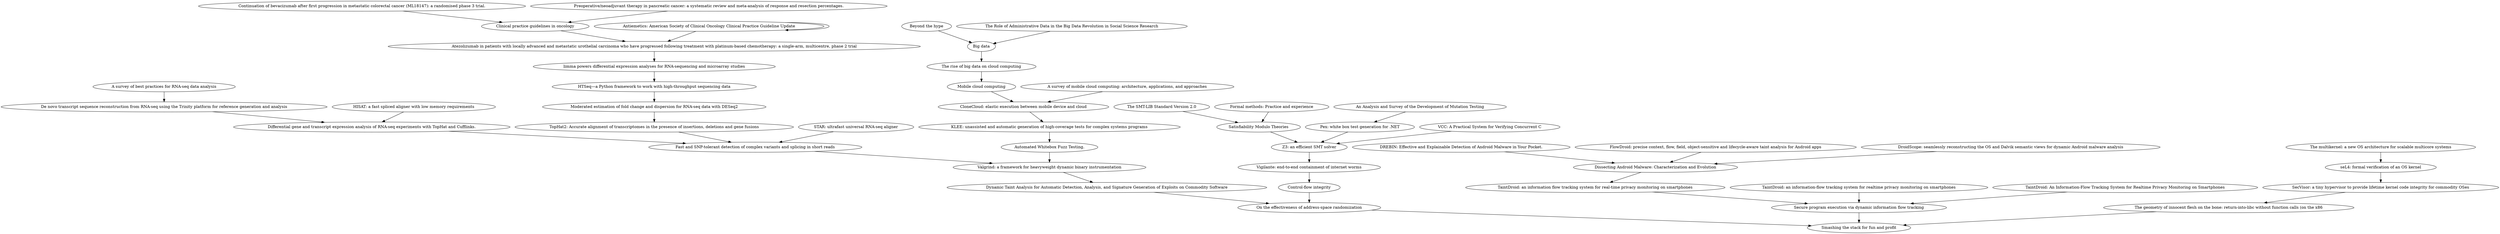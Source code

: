 digraph G {
		"DroidScope: seamlessly reconstructing the OS and Dalvik semantic views for dynamic Android malware analysis" -> "Dissecting Android Malware: Characterization and Evolution";
		"DREBIN: Effective and Explainable Detection of Android Malware in Your Pocket." -> "Dissecting Android Malware: Characterization and Evolution";
		"FlowDroid: precise context, flow, field, object-sensitive and lifecycle-aware taint analysis for Android apps" -> "Dissecting Android Malware: Characterization and Evolution";
		"HTSeq—a Python framework to work with high-throughput sequencing data" -> "Moderated estimation of fold change and dispersion for RNA-seq data with DESeq2";
		"Mobile cloud computing" -> "CloneCloud: elastic execution between mobile device and cloud";
		"A survey of mobile cloud computing: architecture, applications, and approaches" -> "CloneCloud: elastic execution between mobile device and cloud";
		"Continuation of bevacizumab after first progression in metastatic colorectal cancer (ML18147): a randomised phase 3 trial." -> "Clinical practice guidelines in oncology";
		"Preoperative/neoadjuvant therapy in pancreatic cancer: a systematic review and meta-analysis of response and resection percentages." -> "Clinical practice guidelines in oncology";
		"Antiemetics: American Society of Clinical Oncology Clinical Practice Guideline Update" -> "Antiemetics: American Society of Clinical Oncology Clinical Practice Guideline Update";
		"limma powers differential expression analyses for RNA-sequencing and microarray studies" -> "HTSeq—a Python framework to work with high-throughput sequencing data";
		"Atezolizumab in patients with locally advanced and metastatic urothelial carcinoma who have progressed following treatment with platinum-based chemotherapy: a single-arm, multicentre, phase 2 trial" -> "limma powers differential expression analyses for RNA-sequencing and microarray studies";
		"Control-flow integrity" -> "On the effectiveness of address-space randomization";
		"Dynamic Taint Analysis for Automatic Detection, Analysis, and Signature Generation of Exploits on Commodity Software" -> "On the effectiveness of address-space randomization";
		"Secure program execution via dynamic information flow tracking" -> "Smashing the stack for fun and profit";
		"On the effectiveness of address-space randomization" -> "Smashing the stack for fun and profit";
		"The geometry of innocent flesh on the bone: return-into-libc without function calls (on the x86" -> "Smashing the stack for fun and profit";
		"SecVisor: a tiny hypervisor to provide lifetime kernel code integrity for commodity OSes" -> "The geometry of innocent flesh on the bone: return-into-libc without function calls (on the x86";
		"TaintDroid: an information-flow tracking system for realtime privacy monitoring on smartphones" -> "Secure program execution via dynamic information flow tracking";
		"TaintDroid: an information flow tracking system for real-time privacy monitoring on smartphones" -> "Secure program execution via dynamic information flow tracking";
		"TaintDroid: An Information-Flow Tracking System for Realtime Privacy Monitoring on Smartphones" -> "Secure program execution via dynamic information flow tracking";
		"seL4: formal verification of an OS kernel" -> "SecVisor: a tiny hypervisor to provide lifetime kernel code integrity for commodity OSes";
		"Valgrind: a framework for heavyweight dynamic binary instrumentation" -> "Dynamic Taint Analysis for Automatic Detection, Analysis, and Signature Generation of Exploits on Commodity Software";
		"Vigilante: end-to-end containment of internet worms" -> "Control-flow integrity";
		"The multikernel: a new OS architecture for scalable multicore systems" -> "seL4: formal verification of an OS kernel";
		"Z3: an efficient SMT solver" -> "Vigilante: end-to-end containment of internet worms";
		"KLEE: unassisted and automatic generation of high-coverage tests for complex systems programs" -> "Automated Whitebox Fuzz Testing.";
		"HISAT: a fast spliced aligner with low memory requirements" -> "Differential gene and transcript expression analysis of RNA-seq experiments with TopHat and Cufflinks.";
		"De novo transcript sequence reconstruction from RNA-seq using the Trinity platform for reference generation and analysis" -> "Differential gene and transcript expression analysis of RNA-seq experiments with TopHat and Cufflinks.";
		"Moderated estimation of fold change and dispersion for RNA-seq data with DESeq2" -> "TopHat2: Accurate alignment of transcriptomes in the presence of insertions, deletions and gene fusions";
		"STAR: ultrafast universal RNA-seq aligner" -> "Fast and SNP-tolerant detection of complex variants and splicing in short reads";
		"TopHat2: Accurate alignment of transcriptomes in the presence of insertions, deletions and gene fusions" -> "Fast and SNP-tolerant detection of complex variants and splicing in short reads";
		"Differential gene and transcript expression analysis of RNA-seq experiments with TopHat and Cufflinks." -> "Fast and SNP-tolerant detection of complex variants and splicing in short reads";
		"VCC: A Practical System for Verifying Concurrent C" -> "Z3: an efficient SMT solver";
		"Satisfiability Modulo Theories" -> "Z3: an efficient SMT solver";
		"Pex: white box test generation for .NET" -> "Z3: an efficient SMT solver";
		"CloneCloud: elastic execution between mobile device and cloud" -> "KLEE: unassisted and automatic generation of high-coverage tests for complex systems programs";
		"An Analysis and Survey of the Development of Mutation Testing" -> "Pex: white box test generation for .NET";
		"Dissecting Android Malware: Characterization and Evolution" -> "TaintDroid: an information flow tracking system for real-time privacy monitoring on smartphones";
		"Automated Whitebox Fuzz Testing." -> "Valgrind: a framework for heavyweight dynamic binary instrumentation";
		"Fast and SNP-tolerant detection of complex variants and splicing in short reads" -> "Valgrind: a framework for heavyweight dynamic binary instrumentation";
		"Formal methods: Practice and experience" -> "Satisfiability Modulo Theories";
		"The SMT-LIB Standard Version 2.0" -> "Satisfiability Modulo Theories";
		"A survey of best practices for RNA-seq data analysis" -> "De novo transcript sequence reconstruction from RNA-seq using the Trinity platform for reference generation and analysis";
		"The rise of big data on cloud computing" -> "Mobile cloud computing";
		"Big data" -> "The rise of big data on cloud computing";
		"Beyond the hype" -> "Big data";
		"The Role of Administrative Data in the Big Data Revolution in Social Science Research" -> "Big data";
		"Antiemetics: American Society of Clinical Oncology Clinical Practice Guideline Update" -> "Atezolizumab in patients with locally advanced and metastatic urothelial carcinoma who have progressed following treatment with platinum-based chemotherapy: a single-arm, multicentre, phase 2 trial";
		"Clinical practice guidelines in oncology" -> "Atezolizumab in patients with locally advanced and metastatic urothelial carcinoma who have progressed following treatment with platinum-based chemotherapy: a single-arm, multicentre, phase 2 trial";
}